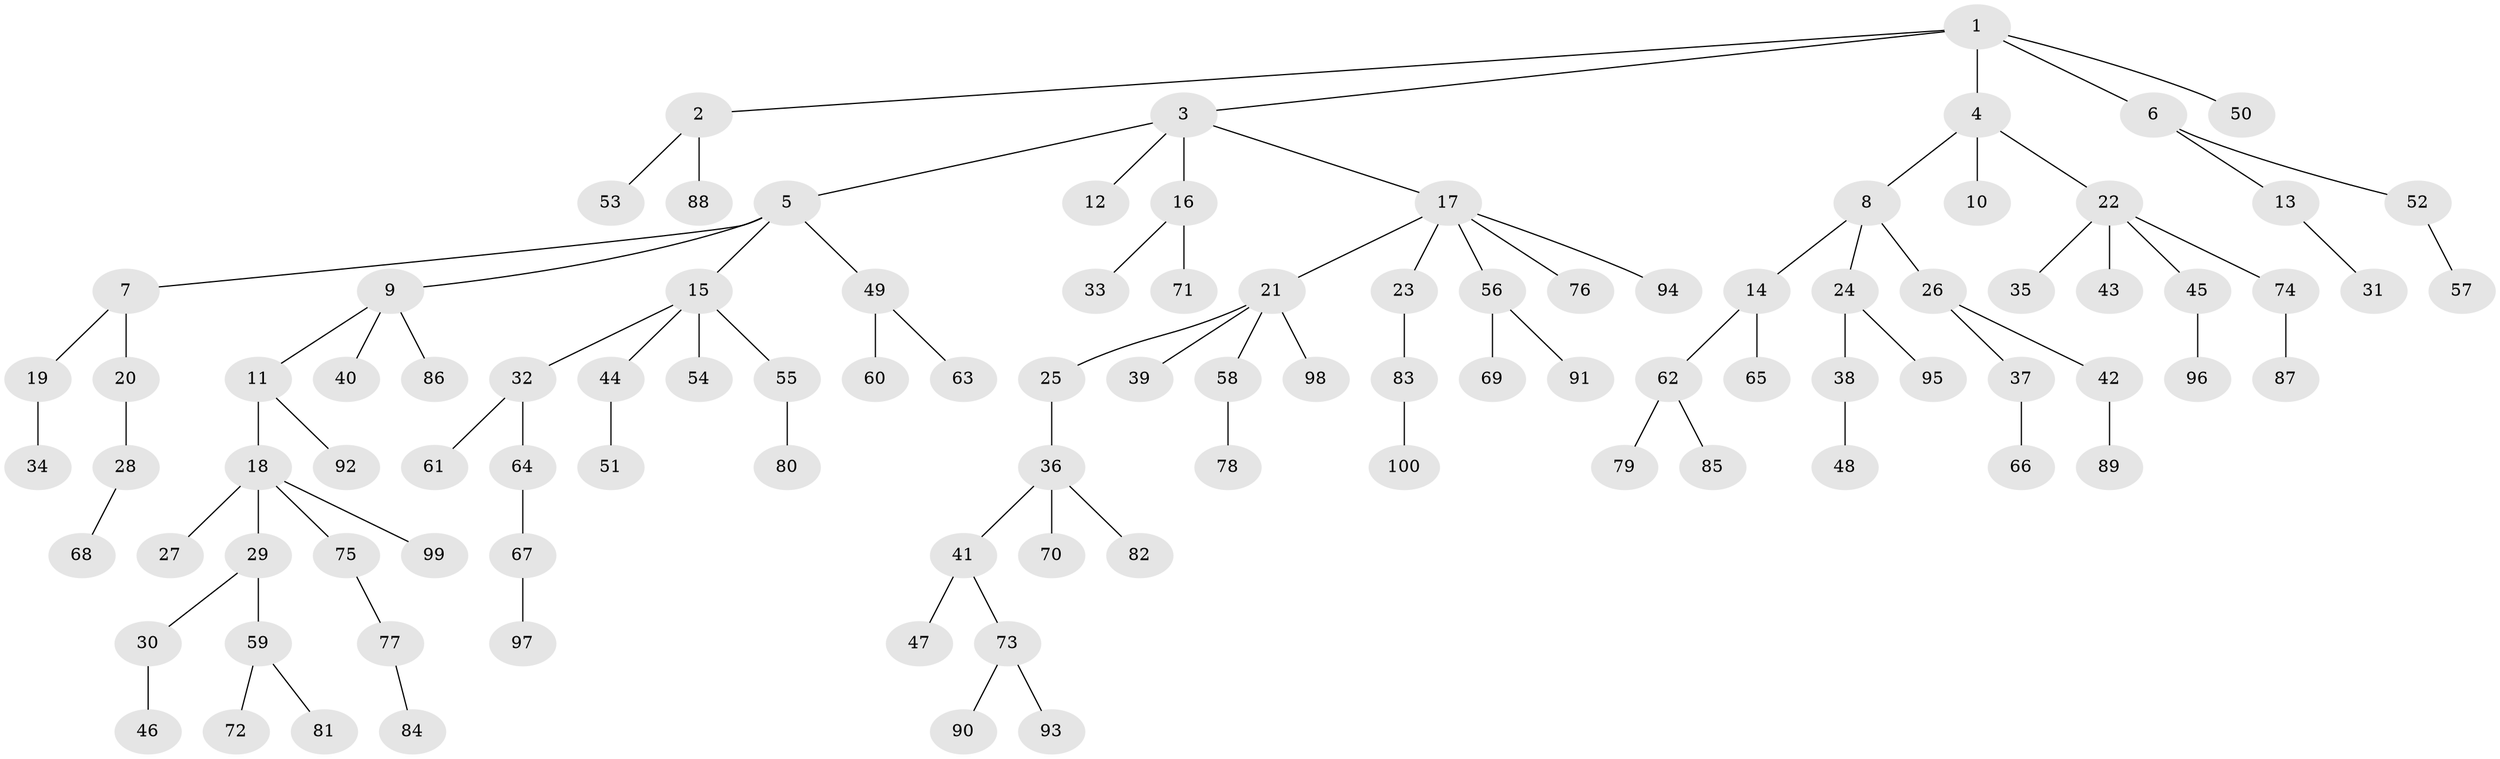 // Generated by graph-tools (version 1.1) at 2025/11/02/21/25 10:11:10]
// undirected, 100 vertices, 99 edges
graph export_dot {
graph [start="1"]
  node [color=gray90,style=filled];
  1;
  2;
  3;
  4;
  5;
  6;
  7;
  8;
  9;
  10;
  11;
  12;
  13;
  14;
  15;
  16;
  17;
  18;
  19;
  20;
  21;
  22;
  23;
  24;
  25;
  26;
  27;
  28;
  29;
  30;
  31;
  32;
  33;
  34;
  35;
  36;
  37;
  38;
  39;
  40;
  41;
  42;
  43;
  44;
  45;
  46;
  47;
  48;
  49;
  50;
  51;
  52;
  53;
  54;
  55;
  56;
  57;
  58;
  59;
  60;
  61;
  62;
  63;
  64;
  65;
  66;
  67;
  68;
  69;
  70;
  71;
  72;
  73;
  74;
  75;
  76;
  77;
  78;
  79;
  80;
  81;
  82;
  83;
  84;
  85;
  86;
  87;
  88;
  89;
  90;
  91;
  92;
  93;
  94;
  95;
  96;
  97;
  98;
  99;
  100;
  1 -- 2;
  1 -- 3;
  1 -- 4;
  1 -- 6;
  1 -- 50;
  2 -- 53;
  2 -- 88;
  3 -- 5;
  3 -- 12;
  3 -- 16;
  3 -- 17;
  4 -- 8;
  4 -- 10;
  4 -- 22;
  5 -- 7;
  5 -- 9;
  5 -- 15;
  5 -- 49;
  6 -- 13;
  6 -- 52;
  7 -- 19;
  7 -- 20;
  8 -- 14;
  8 -- 24;
  8 -- 26;
  9 -- 11;
  9 -- 40;
  9 -- 86;
  11 -- 18;
  11 -- 92;
  13 -- 31;
  14 -- 62;
  14 -- 65;
  15 -- 32;
  15 -- 44;
  15 -- 54;
  15 -- 55;
  16 -- 33;
  16 -- 71;
  17 -- 21;
  17 -- 23;
  17 -- 56;
  17 -- 76;
  17 -- 94;
  18 -- 27;
  18 -- 29;
  18 -- 75;
  18 -- 99;
  19 -- 34;
  20 -- 28;
  21 -- 25;
  21 -- 39;
  21 -- 58;
  21 -- 98;
  22 -- 35;
  22 -- 43;
  22 -- 45;
  22 -- 74;
  23 -- 83;
  24 -- 38;
  24 -- 95;
  25 -- 36;
  26 -- 37;
  26 -- 42;
  28 -- 68;
  29 -- 30;
  29 -- 59;
  30 -- 46;
  32 -- 61;
  32 -- 64;
  36 -- 41;
  36 -- 70;
  36 -- 82;
  37 -- 66;
  38 -- 48;
  41 -- 47;
  41 -- 73;
  42 -- 89;
  44 -- 51;
  45 -- 96;
  49 -- 60;
  49 -- 63;
  52 -- 57;
  55 -- 80;
  56 -- 69;
  56 -- 91;
  58 -- 78;
  59 -- 72;
  59 -- 81;
  62 -- 79;
  62 -- 85;
  64 -- 67;
  67 -- 97;
  73 -- 90;
  73 -- 93;
  74 -- 87;
  75 -- 77;
  77 -- 84;
  83 -- 100;
}
